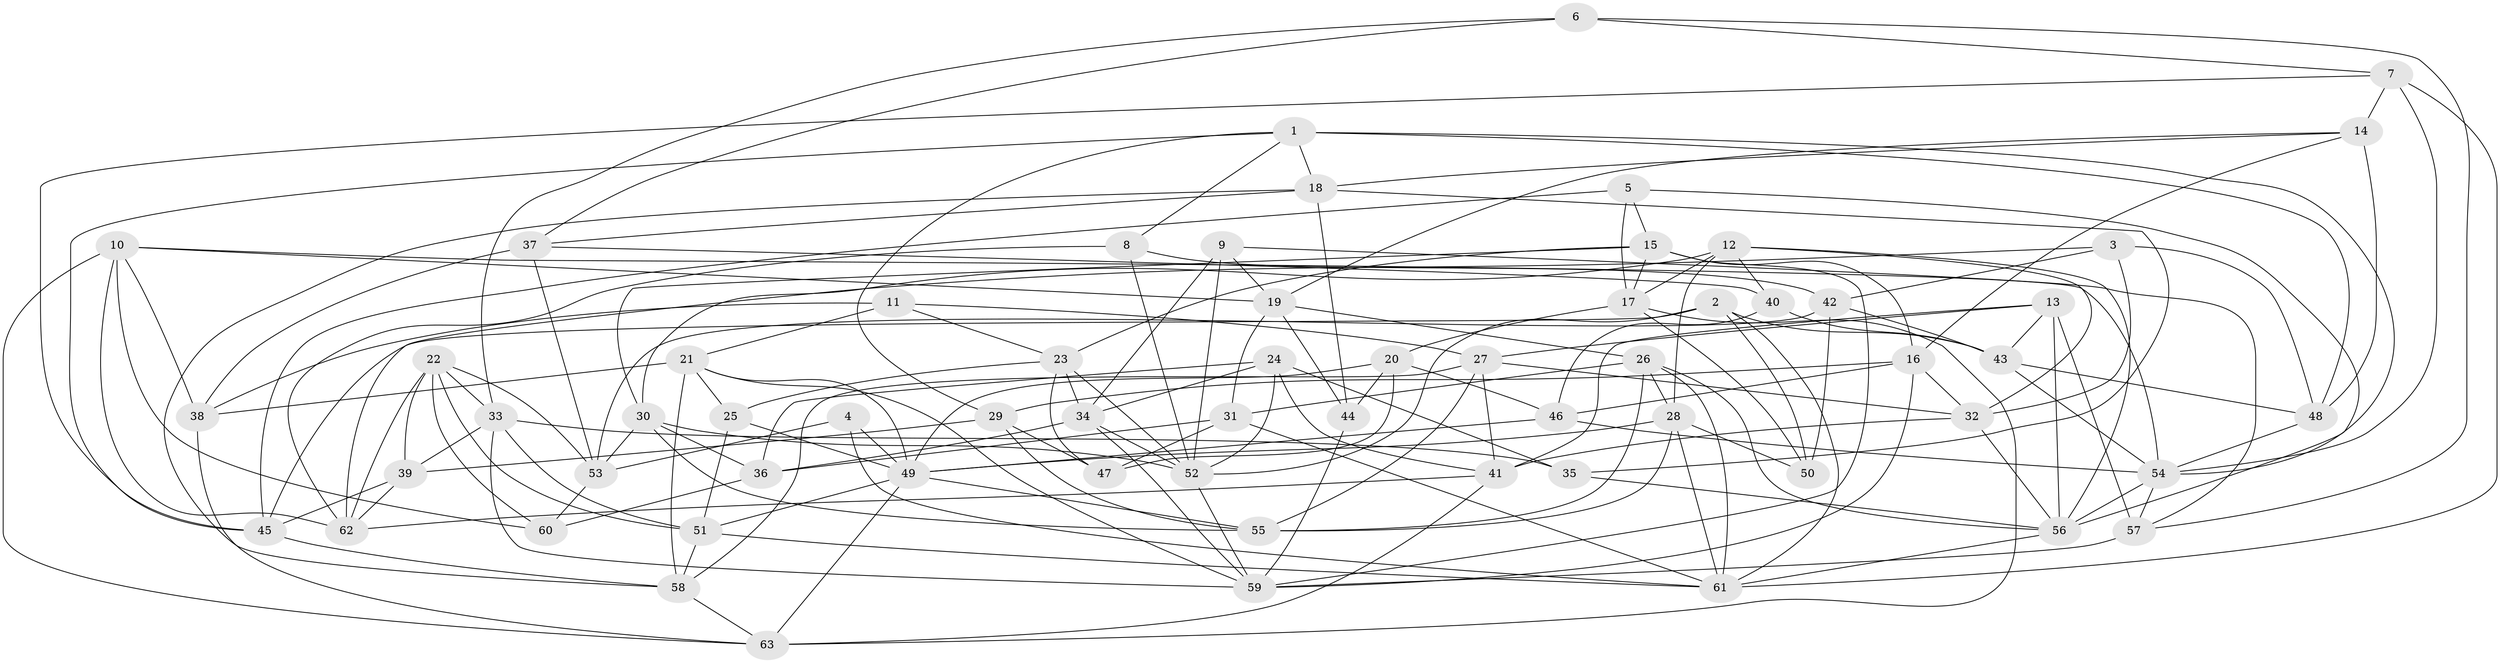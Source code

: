 // original degree distribution, {4: 1.0}
// Generated by graph-tools (version 1.1) at 2025/02/03/09/25 03:02:59]
// undirected, 63 vertices, 173 edges
graph export_dot {
graph [start="1"]
  node [color=gray90,style=filled];
  1;
  2;
  3;
  4;
  5;
  6;
  7;
  8;
  9;
  10;
  11;
  12;
  13;
  14;
  15;
  16;
  17;
  18;
  19;
  20;
  21;
  22;
  23;
  24;
  25;
  26;
  27;
  28;
  29;
  30;
  31;
  32;
  33;
  34;
  35;
  36;
  37;
  38;
  39;
  40;
  41;
  42;
  43;
  44;
  45;
  46;
  47;
  48;
  49;
  50;
  51;
  52;
  53;
  54;
  55;
  56;
  57;
  58;
  59;
  60;
  61;
  62;
  63;
  1 -- 8 [weight=1.0];
  1 -- 18 [weight=1.0];
  1 -- 29 [weight=1.0];
  1 -- 45 [weight=1.0];
  1 -- 48 [weight=1.0];
  1 -- 54 [weight=1.0];
  2 -- 43 [weight=1.0];
  2 -- 45 [weight=1.0];
  2 -- 50 [weight=2.0];
  2 -- 52 [weight=1.0];
  2 -- 61 [weight=1.0];
  3 -- 32 [weight=1.0];
  3 -- 42 [weight=1.0];
  3 -- 48 [weight=1.0];
  3 -- 62 [weight=1.0];
  4 -- 49 [weight=1.0];
  4 -- 53 [weight=1.0];
  4 -- 61 [weight=2.0];
  5 -- 15 [weight=1.0];
  5 -- 17 [weight=1.0];
  5 -- 45 [weight=1.0];
  5 -- 56 [weight=1.0];
  6 -- 7 [weight=1.0];
  6 -- 33 [weight=1.0];
  6 -- 37 [weight=1.0];
  6 -- 57 [weight=1.0];
  7 -- 14 [weight=1.0];
  7 -- 45 [weight=1.0];
  7 -- 54 [weight=1.0];
  7 -- 61 [weight=2.0];
  8 -- 42 [weight=1.0];
  8 -- 52 [weight=1.0];
  8 -- 62 [weight=1.0];
  9 -- 19 [weight=1.0];
  9 -- 34 [weight=1.0];
  9 -- 52 [weight=1.0];
  9 -- 57 [weight=1.0];
  10 -- 19 [weight=1.0];
  10 -- 38 [weight=1.0];
  10 -- 54 [weight=1.0];
  10 -- 60 [weight=1.0];
  10 -- 62 [weight=1.0];
  10 -- 63 [weight=1.0];
  11 -- 21 [weight=1.0];
  11 -- 23 [weight=1.0];
  11 -- 27 [weight=1.0];
  11 -- 38 [weight=1.0];
  12 -- 17 [weight=1.0];
  12 -- 28 [weight=1.0];
  12 -- 30 [weight=1.0];
  12 -- 32 [weight=1.0];
  12 -- 40 [weight=1.0];
  12 -- 56 [weight=1.0];
  13 -- 27 [weight=1.0];
  13 -- 41 [weight=1.0];
  13 -- 43 [weight=1.0];
  13 -- 56 [weight=1.0];
  13 -- 57 [weight=2.0];
  14 -- 16 [weight=1.0];
  14 -- 18 [weight=1.0];
  14 -- 19 [weight=1.0];
  14 -- 48 [weight=2.0];
  15 -- 16 [weight=1.0];
  15 -- 17 [weight=1.0];
  15 -- 23 [weight=1.0];
  15 -- 30 [weight=1.0];
  15 -- 59 [weight=1.0];
  16 -- 29 [weight=1.0];
  16 -- 32 [weight=1.0];
  16 -- 46 [weight=1.0];
  16 -- 59 [weight=1.0];
  17 -- 20 [weight=1.0];
  17 -- 50 [weight=1.0];
  17 -- 63 [weight=1.0];
  18 -- 35 [weight=1.0];
  18 -- 37 [weight=1.0];
  18 -- 44 [weight=1.0];
  18 -- 58 [weight=1.0];
  19 -- 26 [weight=1.0];
  19 -- 31 [weight=1.0];
  19 -- 44 [weight=1.0];
  20 -- 44 [weight=1.0];
  20 -- 46 [weight=1.0];
  20 -- 47 [weight=2.0];
  20 -- 49 [weight=1.0];
  21 -- 25 [weight=1.0];
  21 -- 38 [weight=1.0];
  21 -- 49 [weight=1.0];
  21 -- 58 [weight=1.0];
  21 -- 59 [weight=1.0];
  22 -- 33 [weight=1.0];
  22 -- 39 [weight=1.0];
  22 -- 51 [weight=1.0];
  22 -- 53 [weight=1.0];
  22 -- 60 [weight=1.0];
  22 -- 62 [weight=1.0];
  23 -- 25 [weight=1.0];
  23 -- 34 [weight=1.0];
  23 -- 47 [weight=1.0];
  23 -- 52 [weight=1.0];
  24 -- 34 [weight=1.0];
  24 -- 35 [weight=1.0];
  24 -- 36 [weight=2.0];
  24 -- 41 [weight=1.0];
  24 -- 52 [weight=1.0];
  25 -- 49 [weight=1.0];
  25 -- 51 [weight=1.0];
  26 -- 28 [weight=1.0];
  26 -- 31 [weight=1.0];
  26 -- 55 [weight=1.0];
  26 -- 56 [weight=1.0];
  26 -- 61 [weight=1.0];
  27 -- 32 [weight=1.0];
  27 -- 41 [weight=1.0];
  27 -- 55 [weight=1.0];
  27 -- 58 [weight=1.0];
  28 -- 49 [weight=1.0];
  28 -- 50 [weight=1.0];
  28 -- 55 [weight=1.0];
  28 -- 61 [weight=1.0];
  29 -- 39 [weight=2.0];
  29 -- 47 [weight=1.0];
  29 -- 55 [weight=1.0];
  30 -- 36 [weight=1.0];
  30 -- 52 [weight=1.0];
  30 -- 53 [weight=1.0];
  30 -- 55 [weight=1.0];
  31 -- 36 [weight=1.0];
  31 -- 47 [weight=2.0];
  31 -- 61 [weight=1.0];
  32 -- 41 [weight=1.0];
  32 -- 56 [weight=1.0];
  33 -- 35 [weight=1.0];
  33 -- 39 [weight=1.0];
  33 -- 51 [weight=1.0];
  33 -- 59 [weight=1.0];
  34 -- 36 [weight=1.0];
  34 -- 52 [weight=1.0];
  34 -- 59 [weight=1.0];
  35 -- 56 [weight=1.0];
  36 -- 60 [weight=1.0];
  37 -- 38 [weight=2.0];
  37 -- 40 [weight=1.0];
  37 -- 53 [weight=1.0];
  38 -- 63 [weight=1.0];
  39 -- 45 [weight=1.0];
  39 -- 62 [weight=1.0];
  40 -- 43 [weight=1.0];
  40 -- 46 [weight=1.0];
  41 -- 62 [weight=1.0];
  41 -- 63 [weight=1.0];
  42 -- 43 [weight=1.0];
  42 -- 50 [weight=2.0];
  42 -- 53 [weight=1.0];
  43 -- 48 [weight=1.0];
  43 -- 54 [weight=1.0];
  44 -- 59 [weight=1.0];
  45 -- 58 [weight=1.0];
  46 -- 49 [weight=2.0];
  46 -- 54 [weight=1.0];
  48 -- 54 [weight=1.0];
  49 -- 51 [weight=1.0];
  49 -- 55 [weight=1.0];
  49 -- 63 [weight=1.0];
  51 -- 58 [weight=1.0];
  51 -- 61 [weight=1.0];
  52 -- 59 [weight=1.0];
  53 -- 60 [weight=1.0];
  54 -- 56 [weight=1.0];
  54 -- 57 [weight=1.0];
  56 -- 61 [weight=1.0];
  57 -- 59 [weight=1.0];
  58 -- 63 [weight=1.0];
}
